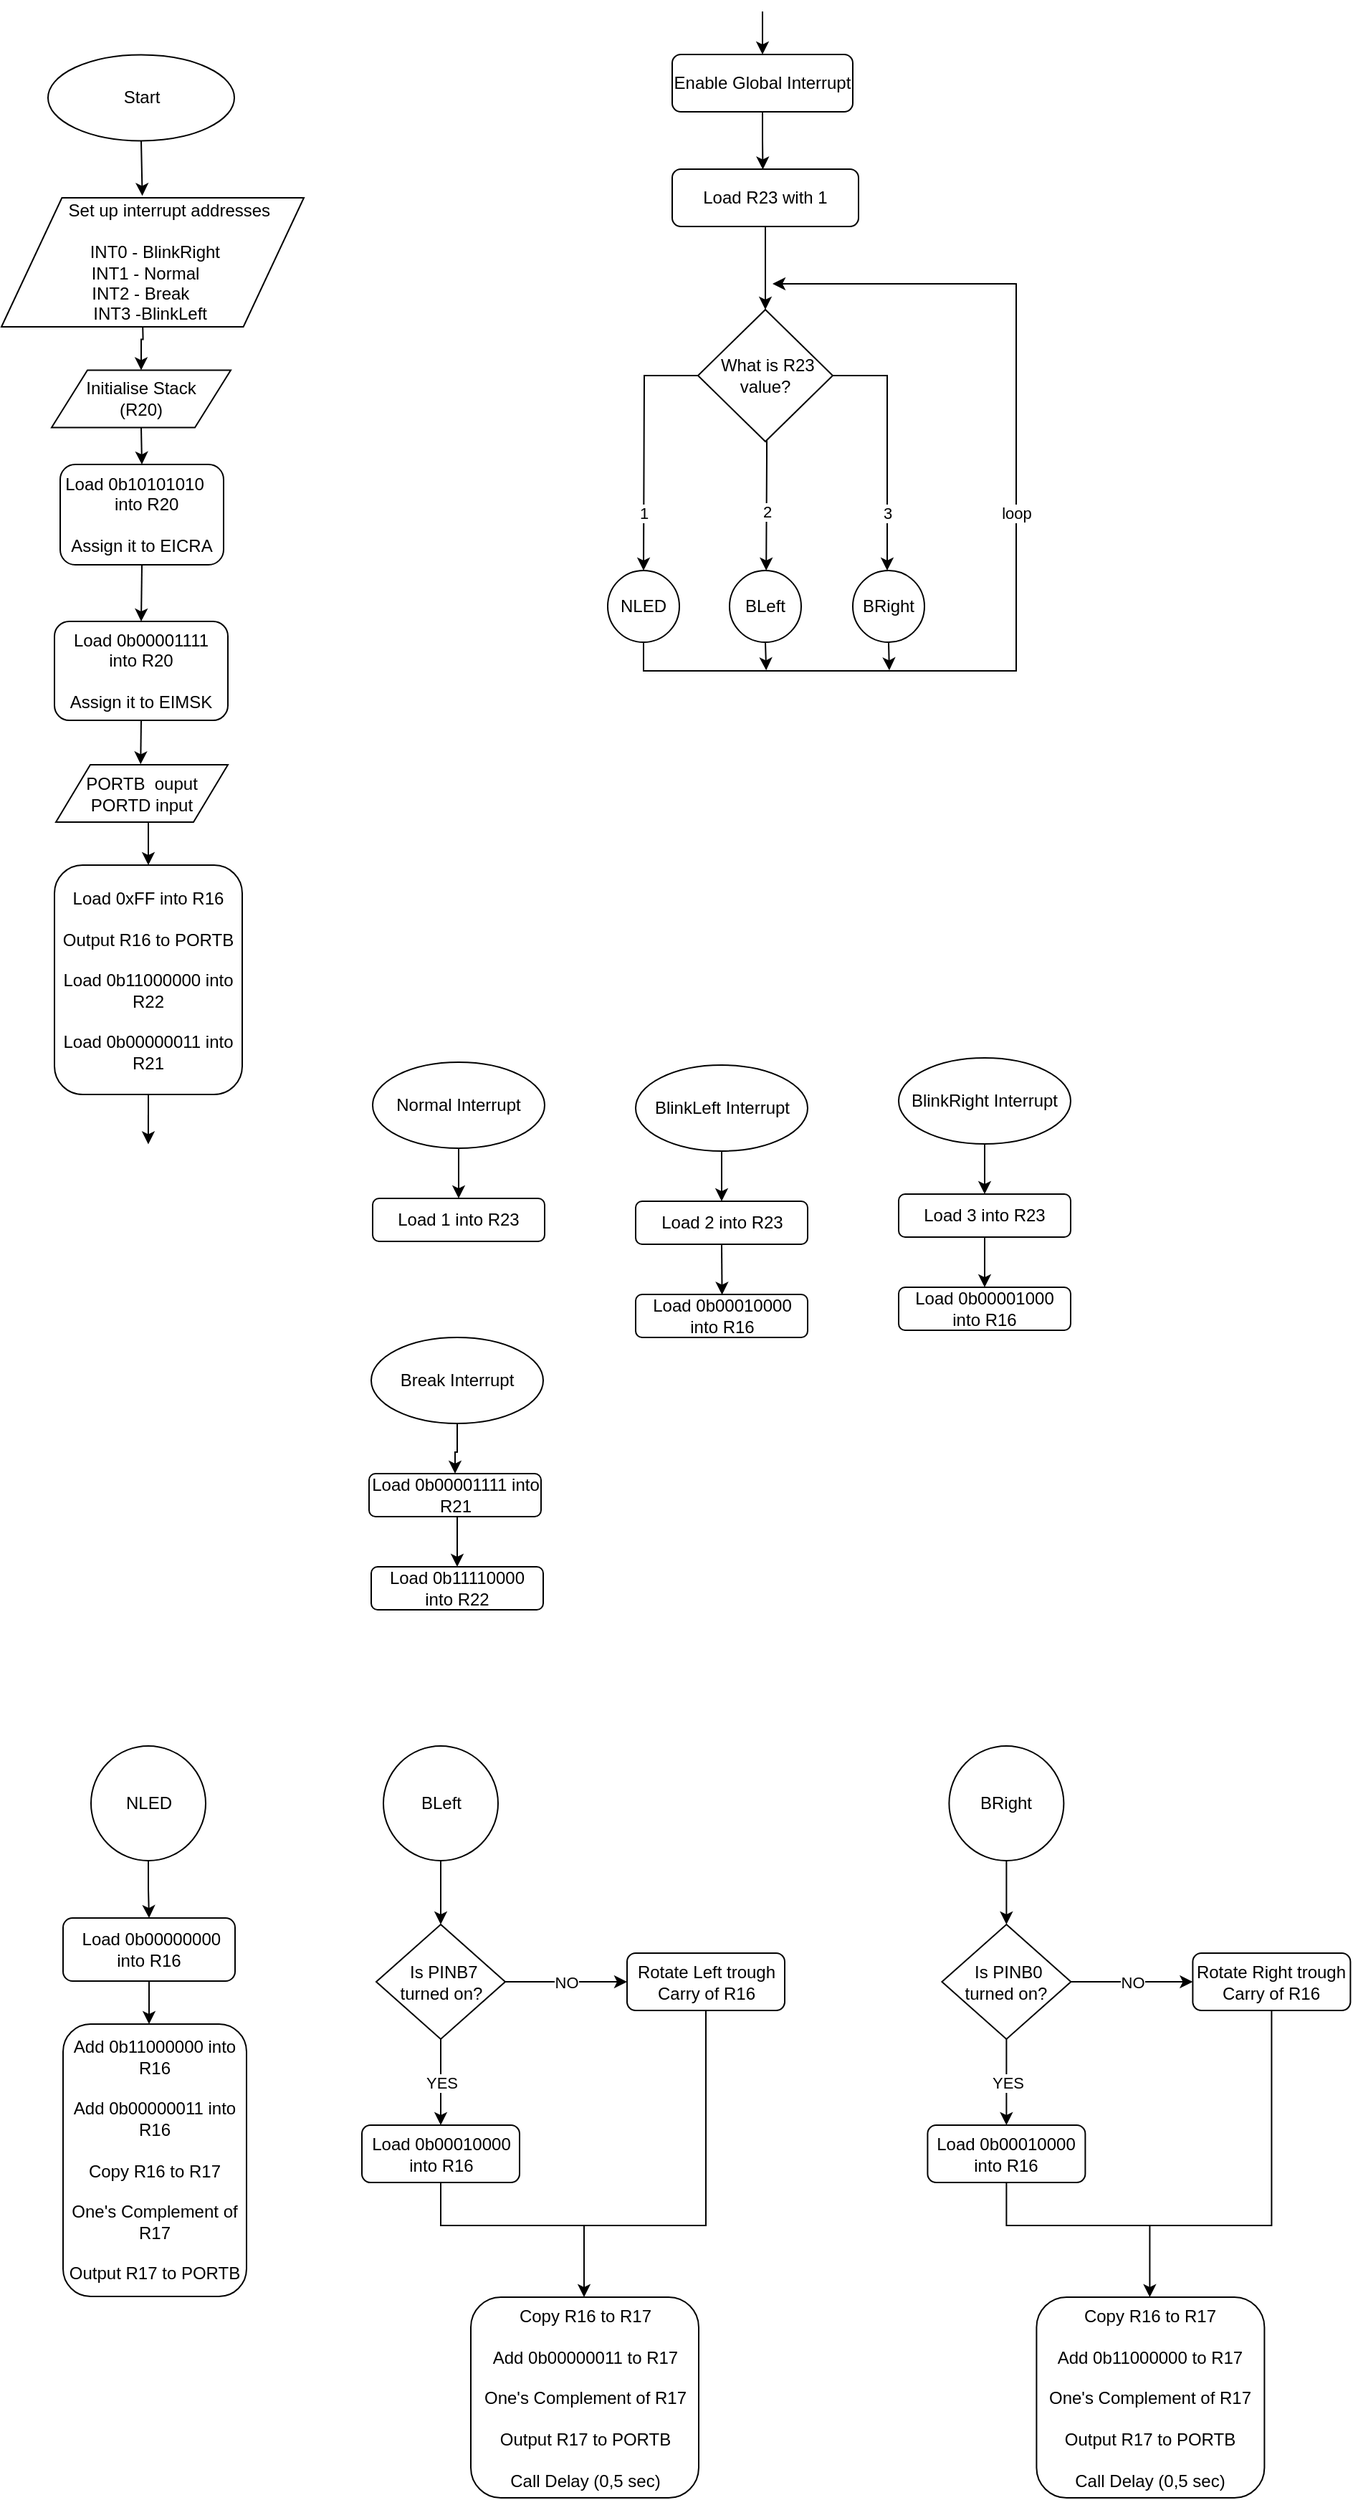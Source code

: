 <mxfile version="12.0.0" type="device" pages="1"><diagram id="UYL8nQaO6ZOHlykiG7JS" name="Page-1"><mxGraphModel dx="2048" dy="1068" grid="1" gridSize="10" guides="1" tooltips="1" connect="1" arrows="1" fold="1" page="1" pageScale="1" pageWidth="827" pageHeight="1169" math="0" shadow="0"><root><mxCell id="0"/><mxCell id="1" parent="0"/><mxCell id="Uk-MBhMyd83yz6O7VXXM-52" style="edgeStyle=orthogonalEdgeStyle;rounded=0;orthogonalLoop=1;jettySize=auto;html=1;exitX=0.5;exitY=1;exitDx=0;exitDy=0;entryX=0.5;entryY=0;entryDx=0;entryDy=0;" edge="1" parent="1" source="Uk-MBhMyd83yz6O7VXXM-47"><mxGeometry relative="1" as="geometry"><mxPoint x="107.294" y="138.676" as="targetPoint"/></mxGeometry></mxCell><mxCell id="Uk-MBhMyd83yz6O7VXXM-47" value="Start" style="ellipse;whiteSpace=wrap;html=1;" vertex="1" parent="1"><mxGeometry x="41.5" y="40.206" width="130" height="60" as="geometry"/></mxCell><mxCell id="Uk-MBhMyd83yz6O7VXXM-56" style="edgeStyle=orthogonalEdgeStyle;rounded=0;orthogonalLoop=1;jettySize=auto;html=1;exitX=0.5;exitY=1;exitDx=0;exitDy=0;entryX=0.5;entryY=0;entryDx=0;entryDy=0;" edge="1" parent="1" source="Uk-MBhMyd83yz6O7VXXM-48" target="Uk-MBhMyd83yz6O7VXXM-55"><mxGeometry relative="1" as="geometry"/></mxCell><mxCell id="Uk-MBhMyd83yz6O7VXXM-48" value="Initialise Stack&lt;br&gt;(R20)" style="shape=parallelogram;perimeter=parallelogramPerimeter;whiteSpace=wrap;html=1;" vertex="1" parent="1"><mxGeometry x="44" y="260.206" width="125" height="40" as="geometry"/></mxCell><mxCell id="Uk-MBhMyd83yz6O7VXXM-53" style="edgeStyle=orthogonalEdgeStyle;rounded=0;orthogonalLoop=1;jettySize=auto;html=1;exitX=0.5;exitY=1;exitDx=0;exitDy=0;entryX=0.5;entryY=0;entryDx=0;entryDy=0;" edge="1" parent="1" target="Uk-MBhMyd83yz6O7VXXM-48"><mxGeometry relative="1" as="geometry"><mxPoint x="107.294" y="216.324" as="sourcePoint"/></mxGeometry></mxCell><mxCell id="Uk-MBhMyd83yz6O7VXXM-49" value="&amp;nbsp; &amp;nbsp; &amp;nbsp; &amp;nbsp;Set up interrupt addresses&lt;br&gt;&lt;br&gt;&amp;nbsp;INT0 - BlinkRight&lt;br&gt;INT1 - Normal&amp;nbsp; &amp;nbsp;&lt;br&gt;INT2 - Break&amp;nbsp; &amp;nbsp; &amp;nbsp;&lt;br&gt;INT3 -BlinkLeft&amp;nbsp;" style="shape=parallelogram;perimeter=parallelogramPerimeter;whiteSpace=wrap;html=1;" vertex="1" parent="1"><mxGeometry x="9" y="140" width="211" height="90" as="geometry"/></mxCell><mxCell id="Uk-MBhMyd83yz6O7VXXM-58" style="edgeStyle=orthogonalEdgeStyle;rounded=0;orthogonalLoop=1;jettySize=auto;html=1;exitX=0.5;exitY=1;exitDx=0;exitDy=0;entryX=0.5;entryY=0;entryDx=0;entryDy=0;" edge="1" parent="1" source="Uk-MBhMyd83yz6O7VXXM-55" target="Uk-MBhMyd83yz6O7VXXM-57"><mxGeometry relative="1" as="geometry"/></mxCell><mxCell id="Uk-MBhMyd83yz6O7VXXM-55" value="Load 0b10101010&amp;nbsp; &amp;nbsp; &amp;nbsp; into R20&lt;br&gt;&lt;br&gt;Assign it to EICRA" style="rounded=1;whiteSpace=wrap;html=1;" vertex="1" parent="1"><mxGeometry x="50" y="326" width="114" height="70" as="geometry"/></mxCell><mxCell id="Uk-MBhMyd83yz6O7VXXM-60" style="edgeStyle=orthogonalEdgeStyle;rounded=0;orthogonalLoop=1;jettySize=auto;html=1;exitX=0.5;exitY=1;exitDx=0;exitDy=0;entryX=0.5;entryY=0;entryDx=0;entryDy=0;" edge="1" parent="1" source="Uk-MBhMyd83yz6O7VXXM-57"><mxGeometry relative="1" as="geometry"><mxPoint x="106.118" y="535.147" as="targetPoint"/></mxGeometry></mxCell><mxCell id="Uk-MBhMyd83yz6O7VXXM-57" value="Load 0b00001111&lt;br&gt;into R20&lt;br&gt;&lt;br&gt;Assign it to EIMSK" style="rounded=1;whiteSpace=wrap;html=1;" vertex="1" parent="1"><mxGeometry x="46" y="435.5" width="121" height="69" as="geometry"/></mxCell><mxCell id="Uk-MBhMyd83yz6O7VXXM-63" style="edgeStyle=orthogonalEdgeStyle;rounded=0;orthogonalLoop=1;jettySize=auto;html=1;exitX=0.5;exitY=1;exitDx=0;exitDy=0;entryX=0.5;entryY=0;entryDx=0;entryDy=0;" edge="1" parent="1" source="Uk-MBhMyd83yz6O7VXXM-61" target="Uk-MBhMyd83yz6O7VXXM-62"><mxGeometry relative="1" as="geometry"/></mxCell><mxCell id="Uk-MBhMyd83yz6O7VXXM-61" value="PORTB&amp;nbsp; ouput&lt;br&gt;PORTD input" style="shape=parallelogram;perimeter=parallelogramPerimeter;whiteSpace=wrap;html=1;" vertex="1" parent="1"><mxGeometry x="47" y="535.5" width="120" height="40" as="geometry"/></mxCell><mxCell id="Uk-MBhMyd83yz6O7VXXM-66" style="edgeStyle=orthogonalEdgeStyle;rounded=0;orthogonalLoop=1;jettySize=auto;html=1;exitX=0.5;exitY=1;exitDx=0;exitDy=0;" edge="1" parent="1" source="Uk-MBhMyd83yz6O7VXXM-62"><mxGeometry relative="1" as="geometry"><mxPoint x="111.471" y="800.235" as="targetPoint"/></mxGeometry></mxCell><mxCell id="Uk-MBhMyd83yz6O7VXXM-62" value="Load 0xFF into R16&lt;br&gt;&lt;br&gt;Output R16 to PORTB&lt;br&gt;&lt;br&gt;Load 0b11000000 into R22&lt;br&gt;&lt;br&gt;Load 0b00000011 into R21" style="rounded=1;whiteSpace=wrap;html=1;" vertex="1" parent="1"><mxGeometry x="46" y="605.5" width="131" height="160" as="geometry"/></mxCell><mxCell id="Uk-MBhMyd83yz6O7VXXM-71" style="edgeStyle=orthogonalEdgeStyle;rounded=0;orthogonalLoop=1;jettySize=auto;html=1;exitX=0.5;exitY=1;exitDx=0;exitDy=0;" edge="1" parent="1" source="Uk-MBhMyd83yz6O7VXXM-64"><mxGeometry relative="1" as="geometry"><mxPoint x="540.235" y="120.235" as="targetPoint"/></mxGeometry></mxCell><mxCell id="Uk-MBhMyd83yz6O7VXXM-64" value="Enable Global Interrupt" style="rounded=1;whiteSpace=wrap;html=1;" vertex="1" parent="1"><mxGeometry x="477" y="40" width="126" height="40" as="geometry"/></mxCell><mxCell id="Uk-MBhMyd83yz6O7VXXM-68" value="" style="endArrow=classic;html=1;entryX=0.5;entryY=0;entryDx=0;entryDy=0;" edge="1" parent="1" target="Uk-MBhMyd83yz6O7VXXM-64"><mxGeometry width="50" height="50" relative="1" as="geometry"><mxPoint x="540" y="10" as="sourcePoint"/><mxPoint x="383" y="10" as="targetPoint"/></mxGeometry></mxCell><mxCell id="Uk-MBhMyd83yz6O7VXXM-73" style="edgeStyle=orthogonalEdgeStyle;rounded=0;orthogonalLoop=1;jettySize=auto;html=1;exitX=0.5;exitY=1;exitDx=0;exitDy=0;" edge="1" parent="1" source="Uk-MBhMyd83yz6O7VXXM-72" target="Uk-MBhMyd83yz6O7VXXM-74"><mxGeometry relative="1" as="geometry"><mxPoint x="542.588" y="210" as="targetPoint"/></mxGeometry></mxCell><mxCell id="Uk-MBhMyd83yz6O7VXXM-72" value="Load R23 with 1" style="rounded=1;whiteSpace=wrap;html=1;" vertex="1" parent="1"><mxGeometry x="477" y="120" width="130" height="40" as="geometry"/></mxCell><mxCell id="Uk-MBhMyd83yz6O7VXXM-78" value="1" style="edgeStyle=orthogonalEdgeStyle;rounded=0;orthogonalLoop=1;jettySize=auto;html=1;exitX=0;exitY=0.5;exitDx=0;exitDy=0;" edge="1" parent="1" source="Uk-MBhMyd83yz6O7VXXM-74"><mxGeometry x="0.543" relative="1" as="geometry"><mxPoint x="457" y="400" as="targetPoint"/><mxPoint as="offset"/></mxGeometry></mxCell><mxCell id="Uk-MBhMyd83yz6O7VXXM-80" value="2" style="edgeStyle=orthogonalEdgeStyle;rounded=0;orthogonalLoop=1;jettySize=auto;html=1;exitX=0.5;exitY=1;exitDx=0;exitDy=0;" edge="1" parent="1" source="Uk-MBhMyd83yz6O7VXXM-74"><mxGeometry x="0.112" relative="1" as="geometry"><mxPoint x="542.588" y="400" as="targetPoint"/><Array as="points"><mxPoint x="543" y="320"/><mxPoint x="543" y="320"/></Array><mxPoint as="offset"/></mxGeometry></mxCell><mxCell id="Uk-MBhMyd83yz6O7VXXM-74" value="&amp;nbsp;What is R23 value?" style="rhombus;whiteSpace=wrap;html=1;" vertex="1" parent="1"><mxGeometry x="495" y="218" width="94" height="92" as="geometry"/></mxCell><mxCell id="Uk-MBhMyd83yz6O7VXXM-81" value="3" style="edgeStyle=orthogonalEdgeStyle;rounded=0;orthogonalLoop=1;jettySize=auto;html=1;exitX=1;exitY=0.5;exitDx=0;exitDy=0;" edge="1" parent="1" source="Uk-MBhMyd83yz6O7VXXM-74"><mxGeometry x="0.541" relative="1" as="geometry"><mxPoint x="627" y="400" as="targetPoint"/><mxPoint x="655.529" y="257.265" as="sourcePoint"/><Array as="points"><mxPoint x="627" y="264"/><mxPoint x="627" y="400"/></Array><mxPoint as="offset"/></mxGeometry></mxCell><mxCell id="Uk-MBhMyd83yz6O7VXXM-112" value="loop" style="edgeStyle=orthogonalEdgeStyle;rounded=0;orthogonalLoop=1;jettySize=auto;html=1;exitX=0.5;exitY=1;exitDx=0;exitDy=0;endArrow=classic;endFill=1;" edge="1" parent="1" source="Uk-MBhMyd83yz6O7VXXM-82"><mxGeometry x="0.084" relative="1" as="geometry"><mxPoint x="547" y="200" as="targetPoint"/><Array as="points"><mxPoint x="457" y="470"/><mxPoint x="717" y="470"/></Array><mxPoint as="offset"/></mxGeometry></mxCell><mxCell id="Uk-MBhMyd83yz6O7VXXM-82" value="NLED" style="ellipse;whiteSpace=wrap;html=1;aspect=fixed;" vertex="1" parent="1"><mxGeometry x="432" y="400" width="50" height="50" as="geometry"/></mxCell><mxCell id="Uk-MBhMyd83yz6O7VXXM-113" style="edgeStyle=orthogonalEdgeStyle;rounded=0;orthogonalLoop=1;jettySize=auto;html=1;exitX=0.5;exitY=1;exitDx=0;exitDy=0;endArrow=classic;endFill=1;" edge="1" parent="1" source="Uk-MBhMyd83yz6O7VXXM-83"><mxGeometry relative="1" as="geometry"><mxPoint x="542.588" y="469.647" as="targetPoint"/></mxGeometry></mxCell><mxCell id="Uk-MBhMyd83yz6O7VXXM-83" value="BLeft" style="ellipse;whiteSpace=wrap;html=1;aspect=fixed;" vertex="1" parent="1"><mxGeometry x="517" y="400" width="50" height="50" as="geometry"/></mxCell><mxCell id="Uk-MBhMyd83yz6O7VXXM-114" style="edgeStyle=orthogonalEdgeStyle;rounded=0;orthogonalLoop=1;jettySize=auto;html=1;exitX=0.5;exitY=1;exitDx=0;exitDy=0;endArrow=classic;endFill=1;" edge="1" parent="1" source="Uk-MBhMyd83yz6O7VXXM-84"><mxGeometry relative="1" as="geometry"><mxPoint x="628.471" y="469.647" as="targetPoint"/></mxGeometry></mxCell><mxCell id="Uk-MBhMyd83yz6O7VXXM-84" value="BRight" style="ellipse;whiteSpace=wrap;html=1;aspect=fixed;" vertex="1" parent="1"><mxGeometry x="603" y="400" width="50" height="50" as="geometry"/></mxCell><mxCell id="Uk-MBhMyd83yz6O7VXXM-116" style="edgeStyle=orthogonalEdgeStyle;rounded=0;orthogonalLoop=1;jettySize=auto;html=1;exitX=0.5;exitY=1;exitDx=0;exitDy=0;endArrow=classic;endFill=1;" edge="1" parent="1" source="Uk-MBhMyd83yz6O7VXXM-115" target="Uk-MBhMyd83yz6O7VXXM-117"><mxGeometry relative="1" as="geometry"><mxPoint x="328.294" y="863.235" as="targetPoint"/></mxGeometry></mxCell><mxCell id="Uk-MBhMyd83yz6O7VXXM-115" value="Normal Interrupt" style="ellipse;whiteSpace=wrap;html=1;" vertex="1" parent="1"><mxGeometry x="268" y="743.0" width="120" height="60" as="geometry"/></mxCell><mxCell id="Uk-MBhMyd83yz6O7VXXM-117" value="Load 1 into R23" style="rounded=1;whiteSpace=wrap;html=1;" vertex="1" parent="1"><mxGeometry x="268" y="838.0" width="120" height="30" as="geometry"/></mxCell><mxCell id="Uk-MBhMyd83yz6O7VXXM-118" style="edgeStyle=orthogonalEdgeStyle;rounded=0;orthogonalLoop=1;jettySize=auto;html=1;exitX=0.5;exitY=1;exitDx=0;exitDy=0;endArrow=classic;endFill=1;" edge="1" source="Uk-MBhMyd83yz6O7VXXM-119" target="Uk-MBhMyd83yz6O7VXXM-120" parent="1"><mxGeometry relative="1" as="geometry"><mxPoint x="511.794" y="865.235" as="targetPoint"/></mxGeometry></mxCell><mxCell id="Uk-MBhMyd83yz6O7VXXM-119" value="BlinkLeft Interrupt" style="ellipse;whiteSpace=wrap;html=1;" vertex="1" parent="1"><mxGeometry x="451.5" y="745.0" width="120" height="60" as="geometry"/></mxCell><mxCell id="Uk-MBhMyd83yz6O7VXXM-125" style="edgeStyle=orthogonalEdgeStyle;rounded=0;orthogonalLoop=1;jettySize=auto;html=1;exitX=0.5;exitY=1;exitDx=0;exitDy=0;endArrow=classic;endFill=1;" edge="1" parent="1" source="Uk-MBhMyd83yz6O7VXXM-120"><mxGeometry relative="1" as="geometry"><mxPoint x="511.794" y="905.235" as="targetPoint"/></mxGeometry></mxCell><mxCell id="Uk-MBhMyd83yz6O7VXXM-120" value="Load 2 into R23" style="rounded=1;whiteSpace=wrap;html=1;" vertex="1" parent="1"><mxGeometry x="451.5" y="840.0" width="120" height="30" as="geometry"/></mxCell><mxCell id="Uk-MBhMyd83yz6O7VXXM-122" style="edgeStyle=orthogonalEdgeStyle;rounded=0;orthogonalLoop=1;jettySize=auto;html=1;exitX=0.5;exitY=1;exitDx=0;exitDy=0;endArrow=classic;endFill=1;" edge="1" source="Uk-MBhMyd83yz6O7VXXM-123" target="Uk-MBhMyd83yz6O7VXXM-124" parent="1"><mxGeometry relative="1" as="geometry"><mxPoint x="695.294" y="860.235" as="targetPoint"/></mxGeometry></mxCell><mxCell id="Uk-MBhMyd83yz6O7VXXM-123" value="BlinkRight Interrupt" style="ellipse;whiteSpace=wrap;html=1;" vertex="1" parent="1"><mxGeometry x="635" y="740.0" width="120" height="60" as="geometry"/></mxCell><mxCell id="Uk-MBhMyd83yz6O7VXXM-128" style="edgeStyle=orthogonalEdgeStyle;rounded=0;orthogonalLoop=1;jettySize=auto;html=1;exitX=0.5;exitY=1;exitDx=0;exitDy=0;entryX=0.5;entryY=0;entryDx=0;entryDy=0;endArrow=classic;endFill=1;" edge="1" parent="1" source="Uk-MBhMyd83yz6O7VXXM-124" target="Uk-MBhMyd83yz6O7VXXM-127"><mxGeometry relative="1" as="geometry"/></mxCell><mxCell id="Uk-MBhMyd83yz6O7VXXM-124" value="Load 3 into R23" style="rounded=1;whiteSpace=wrap;html=1;" vertex="1" parent="1"><mxGeometry x="635" y="835.0" width="120" height="30" as="geometry"/></mxCell><mxCell id="Uk-MBhMyd83yz6O7VXXM-126" value="Load 0b00010000 into R16" style="rounded=1;whiteSpace=wrap;html=1;" vertex="1" parent="1"><mxGeometry x="451.5" y="905.0" width="120" height="30" as="geometry"/></mxCell><mxCell id="Uk-MBhMyd83yz6O7VXXM-127" value="Load 0b00001000 into R16" style="rounded=1;whiteSpace=wrap;html=1;" vertex="1" parent="1"><mxGeometry x="635" y="900.0" width="120" height="30" as="geometry"/></mxCell><mxCell id="Uk-MBhMyd83yz6O7VXXM-132" style="edgeStyle=orthogonalEdgeStyle;rounded=0;orthogonalLoop=1;jettySize=auto;html=1;exitX=0.5;exitY=1;exitDx=0;exitDy=0;entryX=0.5;entryY=0;entryDx=0;entryDy=0;endArrow=classic;endFill=1;" edge="1" parent="1" source="Uk-MBhMyd83yz6O7VXXM-129" target="Uk-MBhMyd83yz6O7VXXM-131"><mxGeometry relative="1" as="geometry"/></mxCell><mxCell id="Uk-MBhMyd83yz6O7VXXM-129" value="NLED" style="ellipse;whiteSpace=wrap;html=1;aspect=fixed;" vertex="1" parent="1"><mxGeometry x="71.5" y="1220.0" width="80" height="80" as="geometry"/></mxCell><mxCell id="Uk-MBhMyd83yz6O7VXXM-159" style="edgeStyle=orthogonalEdgeStyle;rounded=0;orthogonalLoop=1;jettySize=auto;html=1;exitX=0.5;exitY=1;exitDx=0;exitDy=0;endArrow=classic;endFill=1;" edge="1" parent="1" source="Uk-MBhMyd83yz6O7VXXM-131"><mxGeometry relative="1" as="geometry"><mxPoint x="112" y="1414" as="targetPoint"/></mxGeometry></mxCell><mxCell id="Uk-MBhMyd83yz6O7VXXM-131" value="&amp;nbsp;Load 0b00000000 into R16" style="rounded=1;whiteSpace=wrap;html=1;" vertex="1" parent="1"><mxGeometry x="52" y="1340" width="120" height="44" as="geometry"/></mxCell><mxCell id="Uk-MBhMyd83yz6O7VXXM-135" style="edgeStyle=orthogonalEdgeStyle;rounded=0;orthogonalLoop=1;jettySize=auto;html=1;exitX=0.5;exitY=1;exitDx=0;exitDy=0;endArrow=classic;endFill=1;entryX=0.5;entryY=0;entryDx=0;entryDy=0;" edge="1" parent="1" source="Uk-MBhMyd83yz6O7VXXM-134" target="Uk-MBhMyd83yz6O7VXXM-136"><mxGeometry relative="1" as="geometry"><mxPoint x="315.794" y="1364.5" as="targetPoint"/></mxGeometry></mxCell><mxCell id="Uk-MBhMyd83yz6O7VXXM-134" value="BLeft" style="ellipse;whiteSpace=wrap;html=1;aspect=fixed;" vertex="1" parent="1"><mxGeometry x="275.5" y="1220" width="80" height="80" as="geometry"/></mxCell><mxCell id="Uk-MBhMyd83yz6O7VXXM-137" value="NO" style="edgeStyle=orthogonalEdgeStyle;rounded=0;orthogonalLoop=1;jettySize=auto;html=1;exitX=1;exitY=0.5;exitDx=0;exitDy=0;endArrow=classic;endFill=1;" edge="1" parent="1" source="Uk-MBhMyd83yz6O7VXXM-136"><mxGeometry relative="1" as="geometry"><mxPoint x="445.5" y="1384.5" as="targetPoint"/></mxGeometry></mxCell><mxCell id="Uk-MBhMyd83yz6O7VXXM-142" value="YES" style="edgeStyle=orthogonalEdgeStyle;rounded=0;orthogonalLoop=1;jettySize=auto;html=1;exitX=0.5;exitY=1;exitDx=0;exitDy=0;endArrow=classic;endFill=1;" edge="1" parent="1" source="Uk-MBhMyd83yz6O7VXXM-136"><mxGeometry relative="1" as="geometry"><mxPoint x="315.5" y="1484.5" as="targetPoint"/></mxGeometry></mxCell><mxCell id="Uk-MBhMyd83yz6O7VXXM-136" value="&amp;nbsp;Is PINB7 turned on?" style="rhombus;whiteSpace=wrap;html=1;" vertex="1" parent="1"><mxGeometry x="270.5" y="1344.5" width="90" height="80" as="geometry"/></mxCell><mxCell id="Uk-MBhMyd83yz6O7VXXM-146" style="edgeStyle=orthogonalEdgeStyle;rounded=0;orthogonalLoop=1;jettySize=auto;html=1;exitX=0.5;exitY=1;exitDx=0;exitDy=0;endArrow=none;endFill=0;" edge="1" parent="1" source="Uk-MBhMyd83yz6O7VXXM-141"><mxGeometry relative="1" as="geometry"><mxPoint x="395.5" y="1554.5" as="targetPoint"/><Array as="points"><mxPoint x="500.5" y="1554.5"/></Array></mxGeometry></mxCell><mxCell id="Uk-MBhMyd83yz6O7VXXM-141" value="Rotate Left trough Carry of R16" style="rounded=1;whiteSpace=wrap;html=1;" vertex="1" parent="1"><mxGeometry x="445.5" y="1364.5" width="110" height="40" as="geometry"/></mxCell><mxCell id="Uk-MBhMyd83yz6O7VXXM-145" style="edgeStyle=orthogonalEdgeStyle;rounded=0;orthogonalLoop=1;jettySize=auto;html=1;exitX=0.5;exitY=1;exitDx=0;exitDy=0;endArrow=classic;endFill=1;" edge="1" parent="1" source="Uk-MBhMyd83yz6O7VXXM-144"><mxGeometry relative="1" as="geometry"><mxPoint x="415.5" y="1604.5" as="targetPoint"/><Array as="points"><mxPoint x="315.5" y="1554.5"/><mxPoint x="415.5" y="1554.5"/><mxPoint x="415.5" y="1594.5"/></Array></mxGeometry></mxCell><mxCell id="Uk-MBhMyd83yz6O7VXXM-144" value="Load 0b00010000 into R16" style="rounded=1;whiteSpace=wrap;html=1;" vertex="1" parent="1"><mxGeometry x="260.5" y="1484.5" width="110" height="40" as="geometry"/></mxCell><mxCell id="Uk-MBhMyd83yz6O7VXXM-147" value="Copy R16 to R17&lt;br&gt;&lt;br&gt;Add 0b00000011 to R17&lt;br&gt;&lt;br&gt;One's Complement of R17&lt;br&gt;&lt;br&gt;Output R17 to PORTB&lt;br&gt;&lt;br&gt;Call Delay (0,5 sec)" style="rounded=1;whiteSpace=wrap;html=1;" vertex="1" parent="1"><mxGeometry x="336.5" y="1604.5" width="159" height="140" as="geometry"/></mxCell><mxCell id="Uk-MBhMyd83yz6O7VXXM-149" style="edgeStyle=orthogonalEdgeStyle;rounded=0;orthogonalLoop=1;jettySize=auto;html=1;exitX=0.5;exitY=1;exitDx=0;exitDy=0;endArrow=classic;endFill=1;entryX=0.5;entryY=0;entryDx=0;entryDy=0;" edge="1" source="Uk-MBhMyd83yz6O7VXXM-150" target="Uk-MBhMyd83yz6O7VXXM-153" parent="1"><mxGeometry relative="1" as="geometry"><mxPoint x="710.494" y="1364.5" as="targetPoint"/></mxGeometry></mxCell><mxCell id="Uk-MBhMyd83yz6O7VXXM-150" value="BRight" style="ellipse;whiteSpace=wrap;html=1;aspect=fixed;" vertex="1" parent="1"><mxGeometry x="670.2" y="1220" width="80" height="80" as="geometry"/></mxCell><mxCell id="Uk-MBhMyd83yz6O7VXXM-151" value="NO" style="edgeStyle=orthogonalEdgeStyle;rounded=0;orthogonalLoop=1;jettySize=auto;html=1;exitX=1;exitY=0.5;exitDx=0;exitDy=0;endArrow=classic;endFill=1;" edge="1" source="Uk-MBhMyd83yz6O7VXXM-153" parent="1"><mxGeometry relative="1" as="geometry"><mxPoint x="840.2" y="1384.5" as="targetPoint"/></mxGeometry></mxCell><mxCell id="Uk-MBhMyd83yz6O7VXXM-152" value="YES" style="edgeStyle=orthogonalEdgeStyle;rounded=0;orthogonalLoop=1;jettySize=auto;html=1;exitX=0.5;exitY=1;exitDx=0;exitDy=0;endArrow=classic;endFill=1;" edge="1" source="Uk-MBhMyd83yz6O7VXXM-153" parent="1"><mxGeometry relative="1" as="geometry"><mxPoint x="710.2" y="1484.5" as="targetPoint"/></mxGeometry></mxCell><mxCell id="Uk-MBhMyd83yz6O7VXXM-153" value="&amp;nbsp;Is PINB0 turned on?" style="rhombus;whiteSpace=wrap;html=1;" vertex="1" parent="1"><mxGeometry x="665.2" y="1344.5" width="90" height="80" as="geometry"/></mxCell><mxCell id="Uk-MBhMyd83yz6O7VXXM-154" style="edgeStyle=orthogonalEdgeStyle;rounded=0;orthogonalLoop=1;jettySize=auto;html=1;exitX=0.5;exitY=1;exitDx=0;exitDy=0;endArrow=none;endFill=0;" edge="1" source="Uk-MBhMyd83yz6O7VXXM-155" parent="1"><mxGeometry relative="1" as="geometry"><mxPoint x="790.2" y="1554.5" as="targetPoint"/><Array as="points"><mxPoint x="895.2" y="1554.5"/></Array></mxGeometry></mxCell><mxCell id="Uk-MBhMyd83yz6O7VXXM-155" value="Rotate Right trough Carry of R16" style="rounded=1;whiteSpace=wrap;html=1;" vertex="1" parent="1"><mxGeometry x="840.2" y="1364.5" width="110" height="40" as="geometry"/></mxCell><mxCell id="Uk-MBhMyd83yz6O7VXXM-156" style="edgeStyle=orthogonalEdgeStyle;rounded=0;orthogonalLoop=1;jettySize=auto;html=1;exitX=0.5;exitY=1;exitDx=0;exitDy=0;endArrow=classic;endFill=1;" edge="1" source="Uk-MBhMyd83yz6O7VXXM-157" parent="1"><mxGeometry relative="1" as="geometry"><mxPoint x="810.2" y="1604.5" as="targetPoint"/><Array as="points"><mxPoint x="710.2" y="1554.5"/><mxPoint x="810.2" y="1554.5"/><mxPoint x="810.2" y="1594.5"/></Array></mxGeometry></mxCell><mxCell id="Uk-MBhMyd83yz6O7VXXM-157" value="Load 0b00010000 into R16" style="rounded=1;whiteSpace=wrap;html=1;" vertex="1" parent="1"><mxGeometry x="655.2" y="1484.5" width="110" height="40" as="geometry"/></mxCell><mxCell id="Uk-MBhMyd83yz6O7VXXM-158" value="Copy R16 to R17&lt;br&gt;&lt;br&gt;Add 0b11000000 to R17&lt;br&gt;&lt;br&gt;One's Complement of R17&lt;br&gt;&lt;br&gt;Output R17 to PORTB&lt;br&gt;&lt;br&gt;Call Delay (0,5 sec)" style="rounded=1;whiteSpace=wrap;html=1;" vertex="1" parent="1"><mxGeometry x="731.2" y="1604.5" width="159" height="140" as="geometry"/></mxCell><mxCell id="Uk-MBhMyd83yz6O7VXXM-160" value="Add 0b11000000 into R16&lt;br&gt;&lt;br&gt;Add 0b00000011 into R16&lt;br&gt;&lt;br&gt;Copy R16 to R17&lt;br&gt;&lt;br&gt;One's Complement of R17&lt;br&gt;&lt;br&gt;Output R17 to PORTB" style="rounded=1;whiteSpace=wrap;html=1;" vertex="1" parent="1"><mxGeometry x="52" y="1414" width="128" height="190" as="geometry"/></mxCell><mxCell id="Uk-MBhMyd83yz6O7VXXM-161" style="edgeStyle=orthogonalEdgeStyle;rounded=0;orthogonalLoop=1;jettySize=auto;html=1;exitX=0.5;exitY=1;exitDx=0;exitDy=0;endArrow=classic;endFill=1;" edge="1" source="Uk-MBhMyd83yz6O7VXXM-162" target="Uk-MBhMyd83yz6O7VXXM-164" parent="1"><mxGeometry relative="1" as="geometry"><mxPoint x="327.294" y="1055.235" as="targetPoint"/></mxGeometry></mxCell><mxCell id="Uk-MBhMyd83yz6O7VXXM-162" value="Break Interrupt" style="ellipse;whiteSpace=wrap;html=1;" vertex="1" parent="1"><mxGeometry x="267" y="935.0" width="120" height="60" as="geometry"/></mxCell><mxCell id="Uk-MBhMyd83yz6O7VXXM-163" style="edgeStyle=orthogonalEdgeStyle;rounded=0;orthogonalLoop=1;jettySize=auto;html=1;exitX=0.5;exitY=1;exitDx=0;exitDy=0;entryX=0.5;entryY=0;entryDx=0;entryDy=0;endArrow=classic;endFill=1;" edge="1" source="Uk-MBhMyd83yz6O7VXXM-164" target="Uk-MBhMyd83yz6O7VXXM-165" parent="1"><mxGeometry relative="1" as="geometry"/></mxCell><mxCell id="Uk-MBhMyd83yz6O7VXXM-164" value="Load 0b00001111 into R21" style="rounded=1;whiteSpace=wrap;html=1;" vertex="1" parent="1"><mxGeometry x="265.5" y="1030.0" width="120" height="30" as="geometry"/></mxCell><mxCell id="Uk-MBhMyd83yz6O7VXXM-165" value="Load 0b11110000 &lt;br&gt;into R22" style="rounded=1;whiteSpace=wrap;html=1;" vertex="1" parent="1"><mxGeometry x="267" y="1095.0" width="120" height="30" as="geometry"/></mxCell></root></mxGraphModel></diagram></mxfile>